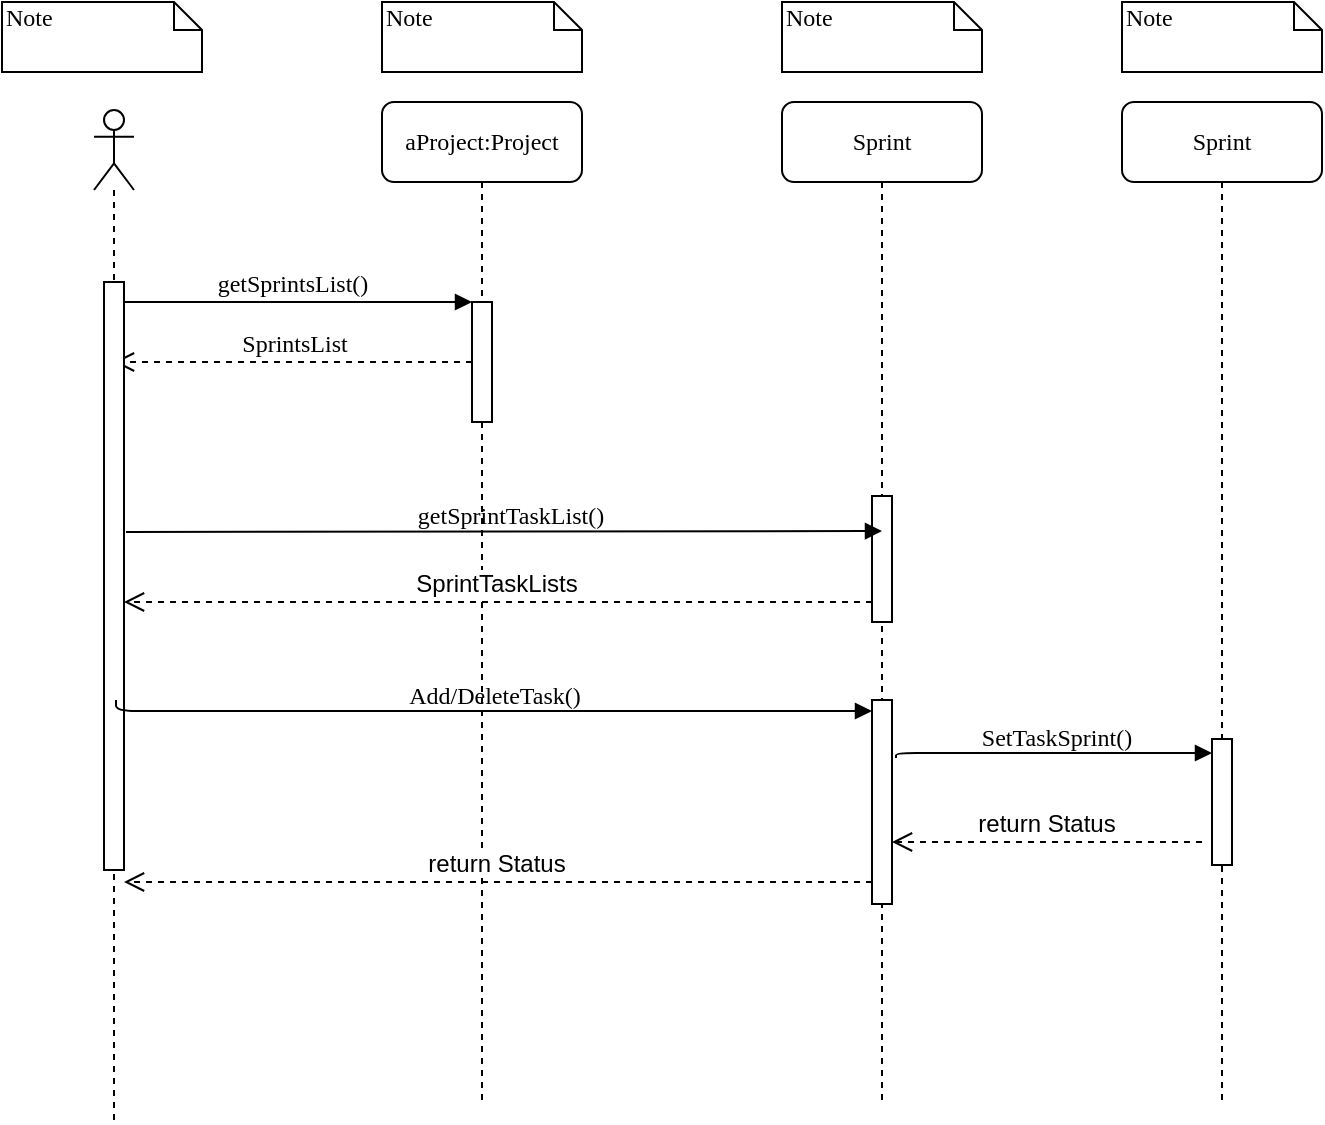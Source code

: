 <mxfile version="10.6.8" type="github"><diagram id="FQecvF144q9R_Hfrd3vo" name="Page-1"><mxGraphModel dx="1394" dy="796" grid="1" gridSize="10" guides="1" tooltips="1" connect="1" arrows="1" fold="1" page="1" pageScale="1" pageWidth="827" pageHeight="1169" math="0" shadow="0"><root><mxCell id="0"/><mxCell id="1" parent="0"/><mxCell id="LlhLsp1M2CRlemV62o3O-1" value="aProject:Project" style="shape=umlLifeline;perimeter=lifelinePerimeter;whiteSpace=wrap;html=1;container=1;collapsible=0;recursiveResize=0;outlineConnect=0;rounded=1;shadow=0;comic=0;labelBackgroundColor=none;strokeColor=#000000;strokeWidth=1;fillColor=#FFFFFF;fontFamily=Verdana;fontSize=12;fontColor=#000000;align=center;" parent="1" vertex="1"><mxGeometry x="290" y="80" width="100" height="500" as="geometry"/></mxCell><mxCell id="LlhLsp1M2CRlemV62o3O-2" value="" style="html=1;points=[];perimeter=orthogonalPerimeter;rounded=0;shadow=0;comic=0;labelBackgroundColor=none;strokeColor=#000000;strokeWidth=1;fillColor=#FFFFFF;fontFamily=Verdana;fontSize=12;fontColor=#000000;align=center;" parent="LlhLsp1M2CRlemV62o3O-1" vertex="1"><mxGeometry x="45" y="100" width="10" height="60" as="geometry"/></mxCell><mxCell id="LlhLsp1M2CRlemV62o3O-3" value="SprintsList" style="html=1;verticalAlign=bottom;endArrow=open;dashed=1;endSize=8;labelBackgroundColor=none;fontFamily=Verdana;fontSize=12;edgeStyle=elbowEdgeStyle;elbow=vertical;" parent="1" source="LlhLsp1M2CRlemV62o3O-2" target="LlhLsp1M2CRlemV62o3O-7" edge="1"><mxGeometry relative="1" as="geometry"><mxPoint x="650" y="306" as="targetPoint"/><Array as="points"><mxPoint x="340" y="220"/><mxPoint x="310" y="240"/><mxPoint x="270" y="280"/><mxPoint x="220" y="250"/><mxPoint x="700" y="260"/></Array></mxGeometry></mxCell><mxCell id="LlhLsp1M2CRlemV62o3O-4" value="getSprintsList()" style="html=1;verticalAlign=bottom;endArrow=block;entryX=0;entryY=0;labelBackgroundColor=none;fontFamily=Verdana;fontSize=12;edgeStyle=elbowEdgeStyle;elbow=vertical;" parent="1" target="LlhLsp1M2CRlemV62o3O-2" edge="1"><mxGeometry relative="1" as="geometry"><mxPoint x="155" y="180" as="sourcePoint"/><mxPoint as="offset"/></mxGeometry></mxCell><mxCell id="LlhLsp1M2CRlemV62o3O-5" value="Note" style="shape=note;whiteSpace=wrap;html=1;size=14;verticalAlign=top;align=left;spacingTop=-6;rounded=0;shadow=0;comic=0;labelBackgroundColor=none;strokeColor=#000000;strokeWidth=1;fillColor=#FFFFFF;fontFamily=Verdana;fontSize=12;fontColor=#000000;" parent="1" vertex="1"><mxGeometry x="100" y="30" width="100" height="35" as="geometry"/></mxCell><mxCell id="LlhLsp1M2CRlemV62o3O-6" value="Note" style="shape=note;whiteSpace=wrap;html=1;size=14;verticalAlign=top;align=left;spacingTop=-6;rounded=0;shadow=0;comic=0;labelBackgroundColor=none;strokeColor=#000000;strokeWidth=1;fillColor=#FFFFFF;fontFamily=Verdana;fontSize=12;fontColor=#000000;" parent="1" vertex="1"><mxGeometry x="290" y="30" width="100" height="35" as="geometry"/></mxCell><mxCell id="LlhLsp1M2CRlemV62o3O-7" value="" style="shape=umlLifeline;participant=umlActor;perimeter=lifelinePerimeter;whiteSpace=wrap;html=1;container=1;collapsible=0;recursiveResize=0;verticalAlign=top;spacingTop=36;labelBackgroundColor=#ffffff;outlineConnect=0;" parent="1" vertex="1"><mxGeometry x="146" y="84" width="20" height="506" as="geometry"/></mxCell><mxCell id="LlhLsp1M2CRlemV62o3O-8" value="" style="html=1;points=[];perimeter=orthogonalPerimeter;" parent="LlhLsp1M2CRlemV62o3O-7" vertex="1"><mxGeometry x="5" y="86" width="10" height="294" as="geometry"/></mxCell><mxCell id="LlhLsp1M2CRlemV62o3O-11" value="Sprint" style="shape=umlLifeline;perimeter=lifelinePerimeter;whiteSpace=wrap;html=1;container=1;collapsible=0;recursiveResize=0;outlineConnect=0;rounded=1;shadow=0;comic=0;labelBackgroundColor=none;strokeColor=#000000;strokeWidth=1;fillColor=#FFFFFF;fontFamily=Verdana;fontSize=12;fontColor=#000000;align=center;" parent="1" vertex="1"><mxGeometry x="490" y="80" width="100" height="500" as="geometry"/></mxCell><mxCell id="LlhLsp1M2CRlemV62o3O-12" value="" style="html=1;points=[];perimeter=orthogonalPerimeter;rounded=0;shadow=0;comic=0;labelBackgroundColor=none;strokeColor=#000000;strokeWidth=1;fillColor=#FFFFFF;fontFamily=Verdana;fontSize=12;fontColor=#000000;align=center;" parent="LlhLsp1M2CRlemV62o3O-11" vertex="1"><mxGeometry x="45" y="197" width="10" height="63" as="geometry"/></mxCell><mxCell id="LlhLsp1M2CRlemV62o3O-16" value="" style="html=1;points=[];perimeter=orthogonalPerimeter;rounded=0;shadow=0;comic=0;labelBackgroundColor=none;strokeColor=#000000;strokeWidth=1;fillColor=#FFFFFF;fontFamily=Verdana;fontSize=12;fontColor=#000000;align=center;" parent="LlhLsp1M2CRlemV62o3O-11" vertex="1"><mxGeometry x="45" y="299" width="10" height="102" as="geometry"/></mxCell><mxCell id="LlhLsp1M2CRlemV62o3O-13" value="Note" style="shape=note;whiteSpace=wrap;html=1;size=14;verticalAlign=top;align=left;spacingTop=-6;rounded=0;shadow=0;comic=0;labelBackgroundColor=none;strokeColor=#000000;strokeWidth=1;fillColor=#FFFFFF;fontFamily=Verdana;fontSize=12;fontColor=#000000;" parent="1" vertex="1"><mxGeometry x="490" y="30" width="100" height="35" as="geometry"/></mxCell><mxCell id="LlhLsp1M2CRlemV62o3O-14" value="getSprintTaskList()" style="html=1;verticalAlign=bottom;endArrow=block;labelBackgroundColor=none;fontFamily=Verdana;fontSize=12;edgeStyle=elbowEdgeStyle;elbow=vertical;entryX=0.5;entryY=0.278;entryDx=0;entryDy=0;entryPerimeter=0;" parent="1" target="LlhLsp1M2CRlemV62o3O-12" edge="1"><mxGeometry x="0.008" relative="1" as="geometry"><mxPoint x="162" y="295" as="sourcePoint"/><mxPoint x="440" y="322.5" as="targetPoint"/><Array as="points"><mxPoint x="410" y="294.5"/><mxPoint x="440" y="294.5"/><mxPoint x="495.5" y="279.5"/><mxPoint x="485.5" y="344.5"/><mxPoint x="445.5" y="334.5"/></Array><mxPoint x="1" y="1" as="offset"/></mxGeometry></mxCell><mxCell id="LlhLsp1M2CRlemV62o3O-15" value="SprintTaskLists" style="html=1;verticalAlign=bottom;endArrow=open;dashed=1;endSize=8;fontSize=12;exitX=0;exitY=0.841;exitDx=0;exitDy=0;exitPerimeter=0;" parent="1" source="LlhLsp1M2CRlemV62o3O-12" target="LlhLsp1M2CRlemV62o3O-8" edge="1"><mxGeometry x="0.007" relative="1" as="geometry"><mxPoint x="595" y="320" as="sourcePoint"/><mxPoint x="376" y="320" as="targetPoint"/><Array as="points"><mxPoint x="460" y="330"/><mxPoint x="280" y="330"/></Array><mxPoint as="offset"/></mxGeometry></mxCell><mxCell id="LlhLsp1M2CRlemV62o3O-17" value="Add/DeleteTask()" style="html=1;verticalAlign=bottom;endArrow=block;labelBackgroundColor=none;fontFamily=Verdana;fontSize=12;edgeStyle=elbowEdgeStyle;elbow=vertical;entryX=0.5;entryY=0.278;entryDx=0;entryDy=0;entryPerimeter=0;exitX=1.1;exitY=0.31;exitDx=0;exitDy=0;exitPerimeter=0;" parent="1" edge="1"><mxGeometry x="0.008" relative="1" as="geometry"><mxPoint x="157" y="379" as="sourcePoint"/><mxPoint x="535" y="385" as="targetPoint"/><Array as="points"><mxPoint x="405" y="384.5"/><mxPoint x="435" y="384.5"/><mxPoint x="490.5" y="369.5"/><mxPoint x="480.5" y="434.5"/><mxPoint x="440.5" y="424.5"/></Array><mxPoint x="1" y="1" as="offset"/></mxGeometry></mxCell><mxCell id="LlhLsp1M2CRlemV62o3O-18" value="return Status" style="html=1;verticalAlign=bottom;endArrow=open;dashed=1;endSize=8;fontSize=12;exitX=0;exitY=0.841;exitDx=0;exitDy=0;exitPerimeter=0;" parent="1" edge="1"><mxGeometry x="0.007" relative="1" as="geometry"><mxPoint x="535" y="470" as="sourcePoint"/><mxPoint x="161" y="470" as="targetPoint"/><Array as="points"><mxPoint x="460" y="470"/><mxPoint x="280" y="470"/></Array><mxPoint as="offset"/></mxGeometry></mxCell><mxCell id="irkr79fo-bYXFvxU-xuD-1" value="Sprint" style="shape=umlLifeline;perimeter=lifelinePerimeter;whiteSpace=wrap;html=1;container=1;collapsible=0;recursiveResize=0;outlineConnect=0;rounded=1;shadow=0;comic=0;labelBackgroundColor=none;strokeColor=#000000;strokeWidth=1;fillColor=#FFFFFF;fontFamily=Verdana;fontSize=12;fontColor=#000000;align=center;" vertex="1" parent="1"><mxGeometry x="660" y="80" width="100" height="500" as="geometry"/></mxCell><mxCell id="irkr79fo-bYXFvxU-xuD-3" value="" style="html=1;points=[];perimeter=orthogonalPerimeter;rounded=0;shadow=0;comic=0;labelBackgroundColor=none;strokeColor=#000000;strokeWidth=1;fillColor=#FFFFFF;fontFamily=Verdana;fontSize=12;fontColor=#000000;align=center;" vertex="1" parent="irkr79fo-bYXFvxU-xuD-1"><mxGeometry x="45" y="318.5" width="10" height="63" as="geometry"/></mxCell><mxCell id="irkr79fo-bYXFvxU-xuD-4" value="Note" style="shape=note;whiteSpace=wrap;html=1;size=14;verticalAlign=top;align=left;spacingTop=-6;rounded=0;shadow=0;comic=0;labelBackgroundColor=none;strokeColor=#000000;strokeWidth=1;fillColor=#FFFFFF;fontFamily=Verdana;fontSize=12;fontColor=#000000;" vertex="1" parent="1"><mxGeometry x="660" y="30" width="100" height="35" as="geometry"/></mxCell><mxCell id="irkr79fo-bYXFvxU-xuD-5" value="SetTaskSprint()" style="html=1;verticalAlign=bottom;endArrow=block;labelBackgroundColor=none;fontFamily=Verdana;fontSize=12;edgeStyle=elbowEdgeStyle;elbow=vertical;entryX=0.5;entryY=0.278;entryDx=0;entryDy=0;entryPerimeter=0;exitX=1.2;exitY=0.284;exitDx=0;exitDy=0;exitPerimeter=0;" edge="1" parent="1" source="LlhLsp1M2CRlemV62o3O-16"><mxGeometry x="0.008" relative="1" as="geometry"><mxPoint x="327" y="400" as="sourcePoint"/><mxPoint x="705" y="406" as="targetPoint"/><Array as="points"><mxPoint x="575" y="405.5"/><mxPoint x="605" y="405.5"/><mxPoint x="660.5" y="390.5"/><mxPoint x="650.5" y="455.5"/><mxPoint x="610.5" y="445.5"/></Array><mxPoint x="1" y="1" as="offset"/></mxGeometry></mxCell><mxCell id="irkr79fo-bYXFvxU-xuD-6" value="return Status" style="html=1;verticalAlign=bottom;endArrow=open;dashed=1;endSize=8;fontSize=12;" edge="1" parent="1"><mxGeometry x="0.007" relative="1" as="geometry"><mxPoint x="700" y="450" as="sourcePoint"/><mxPoint x="545" y="450" as="targetPoint"/><Array as="points"><mxPoint x="664" y="450"/></Array><mxPoint as="offset"/></mxGeometry></mxCell></root></mxGraphModel></diagram></mxfile>